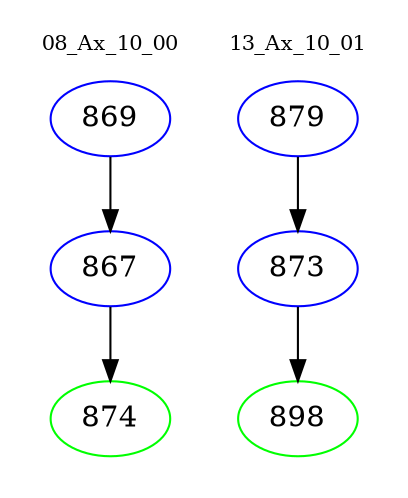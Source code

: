 digraph{
subgraph cluster_0 {
color = white
label = "08_Ax_10_00";
fontsize=10;
T0_869 [label="869", color="blue"]
T0_869 -> T0_867 [color="black"]
T0_867 [label="867", color="blue"]
T0_867 -> T0_874 [color="black"]
T0_874 [label="874", color="green"]
}
subgraph cluster_1 {
color = white
label = "13_Ax_10_01";
fontsize=10;
T1_879 [label="879", color="blue"]
T1_879 -> T1_873 [color="black"]
T1_873 [label="873", color="blue"]
T1_873 -> T1_898 [color="black"]
T1_898 [label="898", color="green"]
}
}
